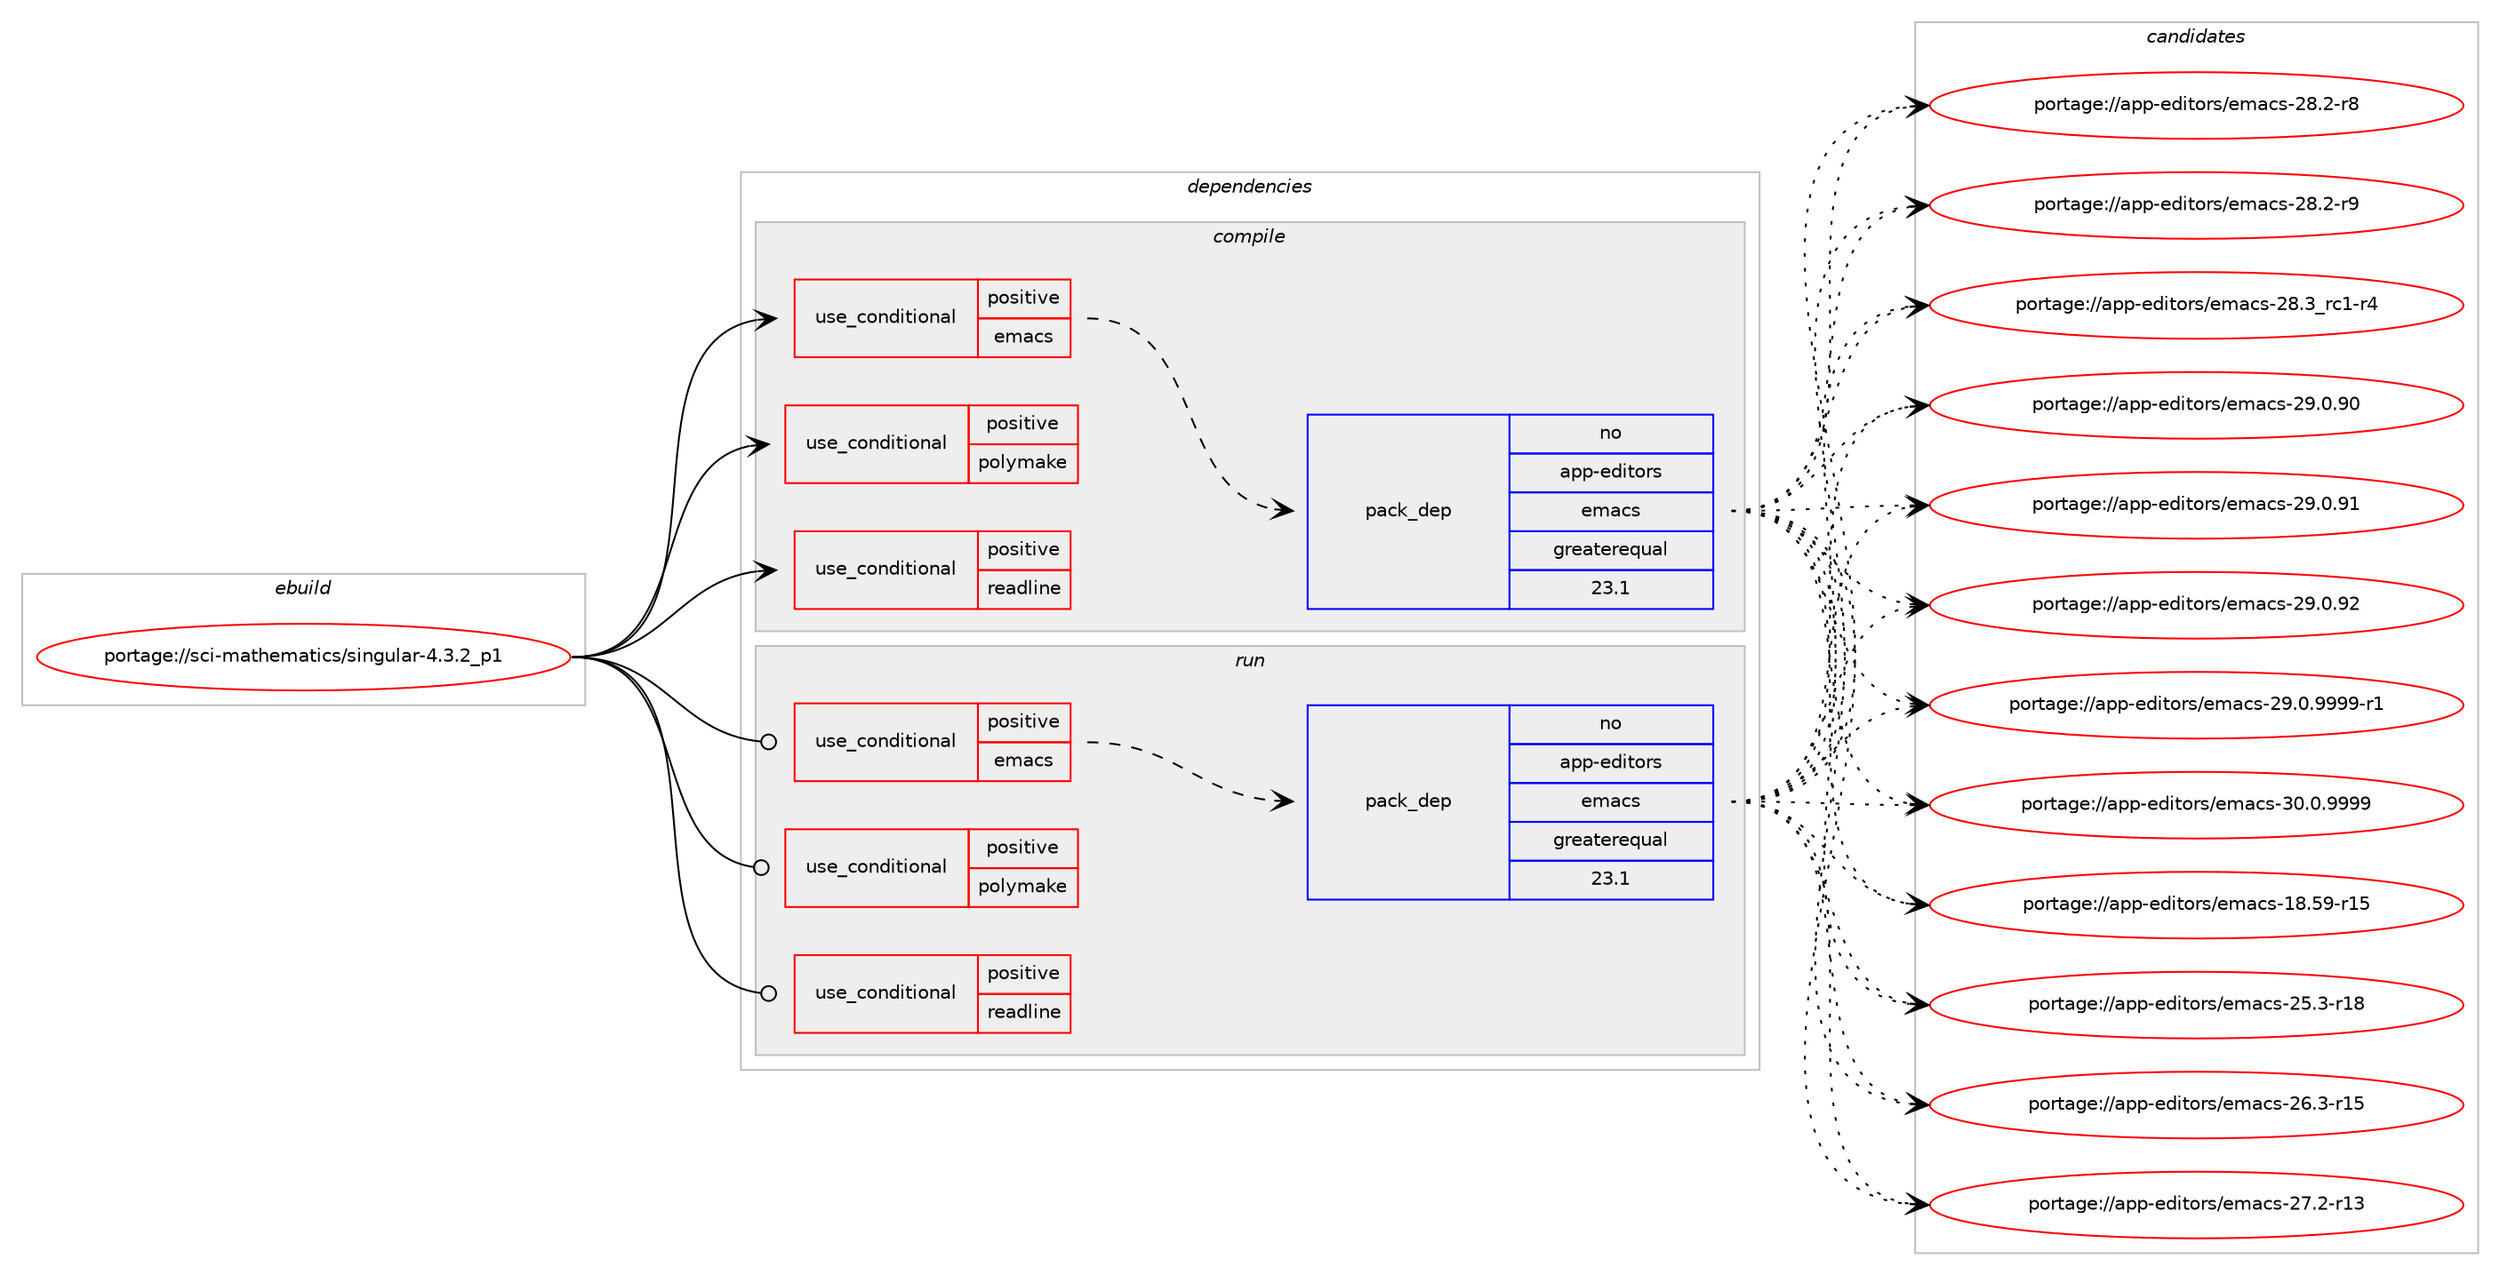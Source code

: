 digraph prolog {

# *************
# Graph options
# *************

newrank=true;
concentrate=true;
compound=true;
graph [rankdir=LR,fontname=Helvetica,fontsize=10,ranksep=1.5];#, ranksep=2.5, nodesep=0.2];
edge  [arrowhead=vee];
node  [fontname=Helvetica,fontsize=10];

# **********
# The ebuild
# **********

subgraph cluster_leftcol {
color=gray;
rank=same;
label=<<i>ebuild</i>>;
id [label="portage://sci-mathematics/singular-4.3.2_p1", color=red, width=4, href="../sci-mathematics/singular-4.3.2_p1.svg"];
}

# ****************
# The dependencies
# ****************

subgraph cluster_midcol {
color=gray;
label=<<i>dependencies</i>>;
subgraph cluster_compile {
fillcolor="#eeeeee";
style=filled;
label=<<i>compile</i>>;
subgraph cond66 {
dependency169 [label=<<TABLE BORDER="0" CELLBORDER="1" CELLSPACING="0" CELLPADDING="4"><TR><TD ROWSPAN="3" CELLPADDING="10">use_conditional</TD></TR><TR><TD>positive</TD></TR><TR><TD>emacs</TD></TR></TABLE>>, shape=none, color=red];
subgraph pack96 {
dependency170 [label=<<TABLE BORDER="0" CELLBORDER="1" CELLSPACING="0" CELLPADDING="4" WIDTH="220"><TR><TD ROWSPAN="6" CELLPADDING="30">pack_dep</TD></TR><TR><TD WIDTH="110">no</TD></TR><TR><TD>app-editors</TD></TR><TR><TD>emacs</TD></TR><TR><TD>greaterequal</TD></TR><TR><TD>23.1</TD></TR></TABLE>>, shape=none, color=blue];
}
dependency169:e -> dependency170:w [weight=20,style="dashed",arrowhead="vee"];
}
id:e -> dependency169:w [weight=20,style="solid",arrowhead="vee"];
subgraph cond67 {
dependency171 [label=<<TABLE BORDER="0" CELLBORDER="1" CELLSPACING="0" CELLPADDING="4"><TR><TD ROWSPAN="3" CELLPADDING="10">use_conditional</TD></TR><TR><TD>positive</TD></TR><TR><TD>polymake</TD></TR></TABLE>>, shape=none, color=red];
# *** BEGIN UNKNOWN DEPENDENCY TYPE (TODO) ***
# dependency171 -> package_dependency(portage://sci-mathematics/singular-4.3.2_p1,install,no,sci-mathematics,polymake,none,[,,],[],[])
# *** END UNKNOWN DEPENDENCY TYPE (TODO) ***

}
id:e -> dependency171:w [weight=20,style="solid",arrowhead="vee"];
subgraph cond68 {
dependency172 [label=<<TABLE BORDER="0" CELLBORDER="1" CELLSPACING="0" CELLPADDING="4"><TR><TD ROWSPAN="3" CELLPADDING="10">use_conditional</TD></TR><TR><TD>positive</TD></TR><TR><TD>readline</TD></TR></TABLE>>, shape=none, color=red];
# *** BEGIN UNKNOWN DEPENDENCY TYPE (TODO) ***
# dependency172 -> package_dependency(portage://sci-mathematics/singular-4.3.2_p1,install,no,sys-libs,readline,none,[,,],[],[])
# *** END UNKNOWN DEPENDENCY TYPE (TODO) ***

}
id:e -> dependency172:w [weight=20,style="solid",arrowhead="vee"];
# *** BEGIN UNKNOWN DEPENDENCY TYPE (TODO) ***
# id -> package_dependency(portage://sci-mathematics/singular-4.3.2_p1,install,no,dev-lang,perl,none,[,,],[],[])
# *** END UNKNOWN DEPENDENCY TYPE (TODO) ***

# *** BEGIN UNKNOWN DEPENDENCY TYPE (TODO) ***
# id -> package_dependency(portage://sci-mathematics/singular-4.3.2_p1,install,no,dev-libs,gmp,none,[,,],[slot(0)],[])
# *** END UNKNOWN DEPENDENCY TYPE (TODO) ***

# *** BEGIN UNKNOWN DEPENDENCY TYPE (TODO) ***
# id -> package_dependency(portage://sci-mathematics/singular-4.3.2_p1,install,no,dev-libs,ntl,none,[,,],any_same_slot,[])
# *** END UNKNOWN DEPENDENCY TYPE (TODO) ***

# *** BEGIN UNKNOWN DEPENDENCY TYPE (TODO) ***
# id -> package_dependency(portage://sci-mathematics/singular-4.3.2_p1,install,no,sci-libs,cddlib,none,[,,],[],[])
# *** END UNKNOWN DEPENDENCY TYPE (TODO) ***

# *** BEGIN UNKNOWN DEPENDENCY TYPE (TODO) ***
# id -> package_dependency(portage://sci-mathematics/singular-4.3.2_p1,install,no,sci-mathematics,flint,none,[,,],[],[])
# *** END UNKNOWN DEPENDENCY TYPE (TODO) ***

# *** BEGIN UNKNOWN DEPENDENCY TYPE (TODO) ***
# id -> package_dependency(portage://sci-mathematics/singular-4.3.2_p1,install,no,sys-apps,texinfo,none,[,,],[],[])
# *** END UNKNOWN DEPENDENCY TYPE (TODO) ***

}
subgraph cluster_compileandrun {
fillcolor="#eeeeee";
style=filled;
label=<<i>compile and run</i>>;
}
subgraph cluster_run {
fillcolor="#eeeeee";
style=filled;
label=<<i>run</i>>;
subgraph cond69 {
dependency173 [label=<<TABLE BORDER="0" CELLBORDER="1" CELLSPACING="0" CELLPADDING="4"><TR><TD ROWSPAN="3" CELLPADDING="10">use_conditional</TD></TR><TR><TD>positive</TD></TR><TR><TD>emacs</TD></TR></TABLE>>, shape=none, color=red];
subgraph pack97 {
dependency174 [label=<<TABLE BORDER="0" CELLBORDER="1" CELLSPACING="0" CELLPADDING="4" WIDTH="220"><TR><TD ROWSPAN="6" CELLPADDING="30">pack_dep</TD></TR><TR><TD WIDTH="110">no</TD></TR><TR><TD>app-editors</TD></TR><TR><TD>emacs</TD></TR><TR><TD>greaterequal</TD></TR><TR><TD>23.1</TD></TR></TABLE>>, shape=none, color=blue];
}
dependency173:e -> dependency174:w [weight=20,style="dashed",arrowhead="vee"];
}
id:e -> dependency173:w [weight=20,style="solid",arrowhead="odot"];
subgraph cond70 {
dependency175 [label=<<TABLE BORDER="0" CELLBORDER="1" CELLSPACING="0" CELLPADDING="4"><TR><TD ROWSPAN="3" CELLPADDING="10">use_conditional</TD></TR><TR><TD>positive</TD></TR><TR><TD>polymake</TD></TR></TABLE>>, shape=none, color=red];
# *** BEGIN UNKNOWN DEPENDENCY TYPE (TODO) ***
# dependency175 -> package_dependency(portage://sci-mathematics/singular-4.3.2_p1,run,no,sci-mathematics,polymake,none,[,,],[],[])
# *** END UNKNOWN DEPENDENCY TYPE (TODO) ***

}
id:e -> dependency175:w [weight=20,style="solid",arrowhead="odot"];
subgraph cond71 {
dependency176 [label=<<TABLE BORDER="0" CELLBORDER="1" CELLSPACING="0" CELLPADDING="4"><TR><TD ROWSPAN="3" CELLPADDING="10">use_conditional</TD></TR><TR><TD>positive</TD></TR><TR><TD>readline</TD></TR></TABLE>>, shape=none, color=red];
# *** BEGIN UNKNOWN DEPENDENCY TYPE (TODO) ***
# dependency176 -> package_dependency(portage://sci-mathematics/singular-4.3.2_p1,run,no,sys-libs,readline,none,[,,],[],[])
# *** END UNKNOWN DEPENDENCY TYPE (TODO) ***

}
id:e -> dependency176:w [weight=20,style="solid",arrowhead="odot"];
# *** BEGIN UNKNOWN DEPENDENCY TYPE (TODO) ***
# id -> package_dependency(portage://sci-mathematics/singular-4.3.2_p1,run,no,dev-lang,perl,none,[,,],[],[])
# *** END UNKNOWN DEPENDENCY TYPE (TODO) ***

# *** BEGIN UNKNOWN DEPENDENCY TYPE (TODO) ***
# id -> package_dependency(portage://sci-mathematics/singular-4.3.2_p1,run,no,dev-libs,gmp,none,[,,],[slot(0)],[])
# *** END UNKNOWN DEPENDENCY TYPE (TODO) ***

# *** BEGIN UNKNOWN DEPENDENCY TYPE (TODO) ***
# id -> package_dependency(portage://sci-mathematics/singular-4.3.2_p1,run,no,dev-libs,ntl,none,[,,],any_same_slot,[])
# *** END UNKNOWN DEPENDENCY TYPE (TODO) ***

# *** BEGIN UNKNOWN DEPENDENCY TYPE (TODO) ***
# id -> package_dependency(portage://sci-mathematics/singular-4.3.2_p1,run,no,sci-libs,cddlib,none,[,,],[],[])
# *** END UNKNOWN DEPENDENCY TYPE (TODO) ***

# *** BEGIN UNKNOWN DEPENDENCY TYPE (TODO) ***
# id -> package_dependency(portage://sci-mathematics/singular-4.3.2_p1,run,no,sci-mathematics,flint,none,[,,],[],[])
# *** END UNKNOWN DEPENDENCY TYPE (TODO) ***

# *** BEGIN UNKNOWN DEPENDENCY TYPE (TODO) ***
# id -> package_dependency(portage://sci-mathematics/singular-4.3.2_p1,run,no,sys-apps,texinfo,none,[,,],[],[])
# *** END UNKNOWN DEPENDENCY TYPE (TODO) ***

}
}

# **************
# The candidates
# **************

subgraph cluster_choices {
rank=same;
color=gray;
label=<<i>candidates</i>>;

subgraph choice96 {
color=black;
nodesep=1;
choice9711211245101100105116111114115471011099799115454956465357451144953 [label="portage://app-editors/emacs-18.59-r15", color=red, width=4,href="../app-editors/emacs-18.59-r15.svg"];
choice97112112451011001051161111141154710110997991154550534651451144956 [label="portage://app-editors/emacs-25.3-r18", color=red, width=4,href="../app-editors/emacs-25.3-r18.svg"];
choice97112112451011001051161111141154710110997991154550544651451144953 [label="portage://app-editors/emacs-26.3-r15", color=red, width=4,href="../app-editors/emacs-26.3-r15.svg"];
choice97112112451011001051161111141154710110997991154550554650451144951 [label="portage://app-editors/emacs-27.2-r13", color=red, width=4,href="../app-editors/emacs-27.2-r13.svg"];
choice971121124510110010511611111411547101109979911545505646504511456 [label="portage://app-editors/emacs-28.2-r8", color=red, width=4,href="../app-editors/emacs-28.2-r8.svg"];
choice971121124510110010511611111411547101109979911545505646504511457 [label="portage://app-editors/emacs-28.2-r9", color=red, width=4,href="../app-editors/emacs-28.2-r9.svg"];
choice971121124510110010511611111411547101109979911545505646519511499494511452 [label="portage://app-editors/emacs-28.3_rc1-r4", color=red, width=4,href="../app-editors/emacs-28.3_rc1-r4.svg"];
choice97112112451011001051161111141154710110997991154550574648465748 [label="portage://app-editors/emacs-29.0.90", color=red, width=4,href="../app-editors/emacs-29.0.90.svg"];
choice97112112451011001051161111141154710110997991154550574648465749 [label="portage://app-editors/emacs-29.0.91", color=red, width=4,href="../app-editors/emacs-29.0.91.svg"];
choice97112112451011001051161111141154710110997991154550574648465750 [label="portage://app-editors/emacs-29.0.92", color=red, width=4,href="../app-editors/emacs-29.0.92.svg"];
choice9711211245101100105116111114115471011099799115455057464846575757574511449 [label="portage://app-editors/emacs-29.0.9999-r1", color=red, width=4,href="../app-editors/emacs-29.0.9999-r1.svg"];
choice971121124510110010511611111411547101109979911545514846484657575757 [label="portage://app-editors/emacs-30.0.9999", color=red, width=4,href="../app-editors/emacs-30.0.9999.svg"];
dependency170:e -> choice9711211245101100105116111114115471011099799115454956465357451144953:w [style=dotted,weight="100"];
dependency170:e -> choice97112112451011001051161111141154710110997991154550534651451144956:w [style=dotted,weight="100"];
dependency170:e -> choice97112112451011001051161111141154710110997991154550544651451144953:w [style=dotted,weight="100"];
dependency170:e -> choice97112112451011001051161111141154710110997991154550554650451144951:w [style=dotted,weight="100"];
dependency170:e -> choice971121124510110010511611111411547101109979911545505646504511456:w [style=dotted,weight="100"];
dependency170:e -> choice971121124510110010511611111411547101109979911545505646504511457:w [style=dotted,weight="100"];
dependency170:e -> choice971121124510110010511611111411547101109979911545505646519511499494511452:w [style=dotted,weight="100"];
dependency170:e -> choice97112112451011001051161111141154710110997991154550574648465748:w [style=dotted,weight="100"];
dependency170:e -> choice97112112451011001051161111141154710110997991154550574648465749:w [style=dotted,weight="100"];
dependency170:e -> choice97112112451011001051161111141154710110997991154550574648465750:w [style=dotted,weight="100"];
dependency170:e -> choice9711211245101100105116111114115471011099799115455057464846575757574511449:w [style=dotted,weight="100"];
dependency170:e -> choice971121124510110010511611111411547101109979911545514846484657575757:w [style=dotted,weight="100"];
}
subgraph choice97 {
color=black;
nodesep=1;
choice9711211245101100105116111114115471011099799115454956465357451144953 [label="portage://app-editors/emacs-18.59-r15", color=red, width=4,href="../app-editors/emacs-18.59-r15.svg"];
choice97112112451011001051161111141154710110997991154550534651451144956 [label="portage://app-editors/emacs-25.3-r18", color=red, width=4,href="../app-editors/emacs-25.3-r18.svg"];
choice97112112451011001051161111141154710110997991154550544651451144953 [label="portage://app-editors/emacs-26.3-r15", color=red, width=4,href="../app-editors/emacs-26.3-r15.svg"];
choice97112112451011001051161111141154710110997991154550554650451144951 [label="portage://app-editors/emacs-27.2-r13", color=red, width=4,href="../app-editors/emacs-27.2-r13.svg"];
choice971121124510110010511611111411547101109979911545505646504511456 [label="portage://app-editors/emacs-28.2-r8", color=red, width=4,href="../app-editors/emacs-28.2-r8.svg"];
choice971121124510110010511611111411547101109979911545505646504511457 [label="portage://app-editors/emacs-28.2-r9", color=red, width=4,href="../app-editors/emacs-28.2-r9.svg"];
choice971121124510110010511611111411547101109979911545505646519511499494511452 [label="portage://app-editors/emacs-28.3_rc1-r4", color=red, width=4,href="../app-editors/emacs-28.3_rc1-r4.svg"];
choice97112112451011001051161111141154710110997991154550574648465748 [label="portage://app-editors/emacs-29.0.90", color=red, width=4,href="../app-editors/emacs-29.0.90.svg"];
choice97112112451011001051161111141154710110997991154550574648465749 [label="portage://app-editors/emacs-29.0.91", color=red, width=4,href="../app-editors/emacs-29.0.91.svg"];
choice97112112451011001051161111141154710110997991154550574648465750 [label="portage://app-editors/emacs-29.0.92", color=red, width=4,href="../app-editors/emacs-29.0.92.svg"];
choice9711211245101100105116111114115471011099799115455057464846575757574511449 [label="portage://app-editors/emacs-29.0.9999-r1", color=red, width=4,href="../app-editors/emacs-29.0.9999-r1.svg"];
choice971121124510110010511611111411547101109979911545514846484657575757 [label="portage://app-editors/emacs-30.0.9999", color=red, width=4,href="../app-editors/emacs-30.0.9999.svg"];
dependency174:e -> choice9711211245101100105116111114115471011099799115454956465357451144953:w [style=dotted,weight="100"];
dependency174:e -> choice97112112451011001051161111141154710110997991154550534651451144956:w [style=dotted,weight="100"];
dependency174:e -> choice97112112451011001051161111141154710110997991154550544651451144953:w [style=dotted,weight="100"];
dependency174:e -> choice97112112451011001051161111141154710110997991154550554650451144951:w [style=dotted,weight="100"];
dependency174:e -> choice971121124510110010511611111411547101109979911545505646504511456:w [style=dotted,weight="100"];
dependency174:e -> choice971121124510110010511611111411547101109979911545505646504511457:w [style=dotted,weight="100"];
dependency174:e -> choice971121124510110010511611111411547101109979911545505646519511499494511452:w [style=dotted,weight="100"];
dependency174:e -> choice97112112451011001051161111141154710110997991154550574648465748:w [style=dotted,weight="100"];
dependency174:e -> choice97112112451011001051161111141154710110997991154550574648465749:w [style=dotted,weight="100"];
dependency174:e -> choice97112112451011001051161111141154710110997991154550574648465750:w [style=dotted,weight="100"];
dependency174:e -> choice9711211245101100105116111114115471011099799115455057464846575757574511449:w [style=dotted,weight="100"];
dependency174:e -> choice971121124510110010511611111411547101109979911545514846484657575757:w [style=dotted,weight="100"];
}
}

}
